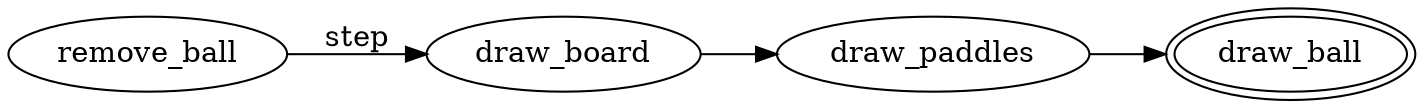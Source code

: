 digraph fsm {
	rankdir=LR;
	
	node[shape = ellipse peripheries=2];
	draw_ball

	node[shape = ellipse peripheries=1];

	remove_ball  -> draw_board [label="step"]
	draw_board   -> draw_paddles
	draw_paddles -> draw_ball
	draw_ball

	edge [color = "#888888" fontcolor="#888888"]
	
}
